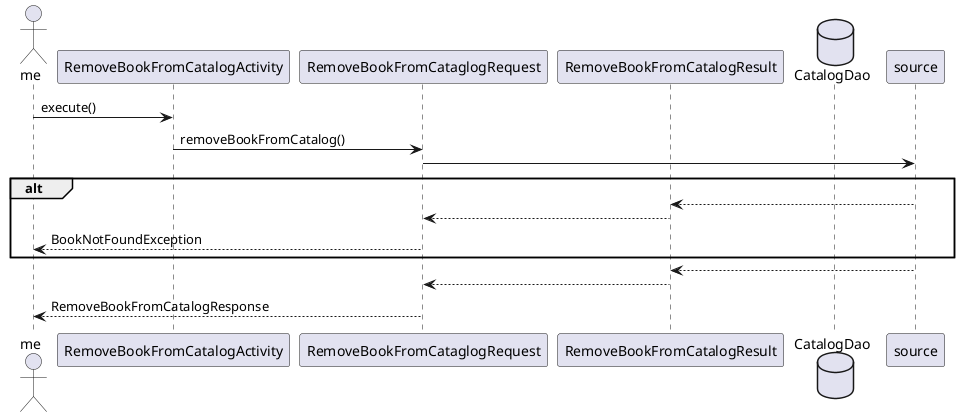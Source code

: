 @startuml

actor me

participant RemoveBookFromCatalogActivity
participant RemoveBookFromCataglogRequest
participant RemoveBookFromCatalogResult

database CatalogDao

me->RemoveBookFromCatalogActivity : execute()
RemoveBookFromCatalogActivity -> RemoveBookFromCataglogRequest : removeBookFromCatalog()
RemoveBookFromCataglogRequest -> source
alt
source --> RemoveBookFromCatalogResult
RemoveBookFromCatalogResult-->RemoveBookFromCataglogRequest
RemoveBookFromCataglogRequest-->me : BookNotFoundException
end
source --> RemoveBookFromCatalogResult
RemoveBookFromCatalogResult-->RemoveBookFromCataglogRequest
RemoveBookFromCataglogRequest-->me : RemoveBookFromCatalogResponse

@enduml

